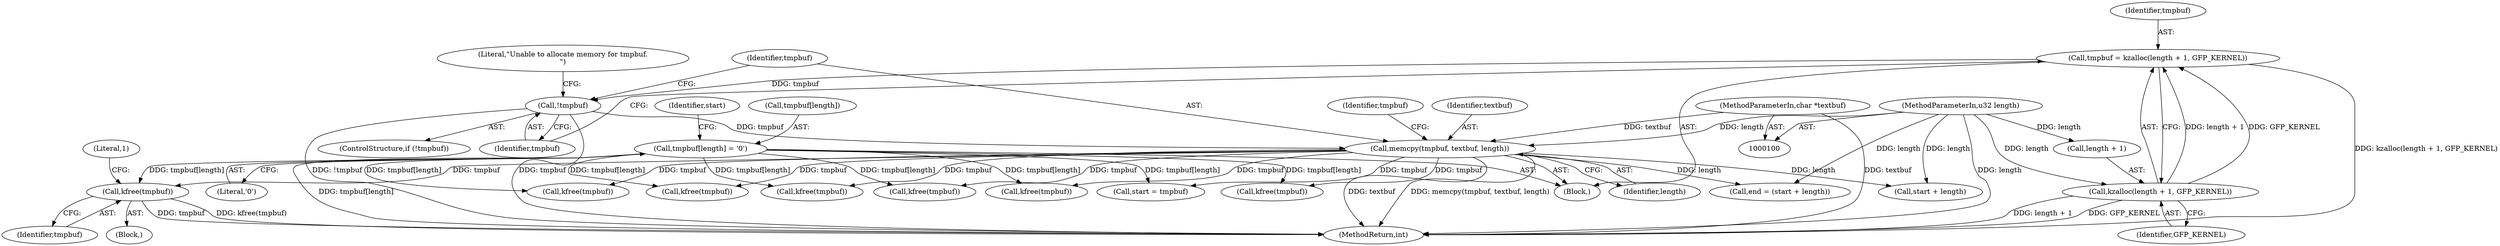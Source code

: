 digraph "0_linux_cea4dcfdad926a27a18e188720efe0f2c9403456_0@API" {
"1000249" [label="(Call,kfree(tmpbuf))"];
"1000142" [label="(Call,tmpbuf[length] = '\0')"];
"1000138" [label="(Call,memcpy(tmpbuf, textbuf, length))"];
"1000130" [label="(Call,!tmpbuf)"];
"1000122" [label="(Call,tmpbuf = kzalloc(length + 1, GFP_KERNEL))"];
"1000124" [label="(Call,kzalloc(length + 1, GFP_KERNEL))"];
"1000104" [label="(MethodParameterIn,u32 length)"];
"1000103" [label="(MethodParameterIn,char *textbuf)"];
"1000249" [label="(Call,kfree(tmpbuf))"];
"1000130" [label="(Call,!tmpbuf)"];
"1000142" [label="(Call,tmpbuf[length] = '\0')"];
"1000274" [label="(Call,kfree(tmpbuf))"];
"1000125" [label="(Call,length + 1)"];
"1000138" [label="(Call,memcpy(tmpbuf, textbuf, length))"];
"1000204" [label="(Call,kfree(tmpbuf))"];
"1000106" [label="(Block,)"];
"1000302" [label="(MethodReturn,int)"];
"1000291" [label="(Call,kfree(tmpbuf))"];
"1000298" [label="(Call,kfree(tmpbuf))"];
"1000144" [label="(Identifier,tmpbuf)"];
"1000253" [label="(Literal,1)"];
"1000124" [label="(Call,kzalloc(length + 1, GFP_KERNEL))"];
"1000141" [label="(Identifier,length)"];
"1000173" [label="(Call,kfree(tmpbuf))"];
"1000129" [label="(ControlStructure,if (!tmpbuf))"];
"1000123" [label="(Identifier,tmpbuf)"];
"1000147" [label="(Call,start = tmpbuf)"];
"1000150" [label="(Call,end = (start + length))"];
"1000152" [label="(Call,start + length)"];
"1000131" [label="(Identifier,tmpbuf)"];
"1000227" [label="(Call,kfree(tmpbuf))"];
"1000128" [label="(Identifier,GFP_KERNEL)"];
"1000134" [label="(Literal,\"Unable to allocate memory for tmpbuf.\n\")"];
"1000250" [label="(Identifier,tmpbuf)"];
"1000148" [label="(Identifier,start)"];
"1000139" [label="(Identifier,tmpbuf)"];
"1000122" [label="(Call,tmpbuf = kzalloc(length + 1, GFP_KERNEL))"];
"1000103" [label="(MethodParameterIn,char *textbuf)"];
"1000248" [label="(Block,)"];
"1000143" [label="(Call,tmpbuf[length])"];
"1000146" [label="(Literal,'\0')"];
"1000104" [label="(MethodParameterIn,u32 length)"];
"1000140" [label="(Identifier,textbuf)"];
"1000249" -> "1000248"  [label="AST: "];
"1000249" -> "1000250"  [label="CFG: "];
"1000250" -> "1000249"  [label="AST: "];
"1000253" -> "1000249"  [label="CFG: "];
"1000249" -> "1000302"  [label="DDG: tmpbuf"];
"1000249" -> "1000302"  [label="DDG: kfree(tmpbuf)"];
"1000142" -> "1000249"  [label="DDG: tmpbuf[length]"];
"1000138" -> "1000249"  [label="DDG: tmpbuf"];
"1000142" -> "1000106"  [label="AST: "];
"1000142" -> "1000146"  [label="CFG: "];
"1000143" -> "1000142"  [label="AST: "];
"1000146" -> "1000142"  [label="AST: "];
"1000148" -> "1000142"  [label="CFG: "];
"1000142" -> "1000302"  [label="DDG: tmpbuf[length]"];
"1000142" -> "1000147"  [label="DDG: tmpbuf[length]"];
"1000142" -> "1000173"  [label="DDG: tmpbuf[length]"];
"1000142" -> "1000204"  [label="DDG: tmpbuf[length]"];
"1000142" -> "1000227"  [label="DDG: tmpbuf[length]"];
"1000142" -> "1000274"  [label="DDG: tmpbuf[length]"];
"1000142" -> "1000291"  [label="DDG: tmpbuf[length]"];
"1000142" -> "1000298"  [label="DDG: tmpbuf[length]"];
"1000138" -> "1000106"  [label="AST: "];
"1000138" -> "1000141"  [label="CFG: "];
"1000139" -> "1000138"  [label="AST: "];
"1000140" -> "1000138"  [label="AST: "];
"1000141" -> "1000138"  [label="AST: "];
"1000144" -> "1000138"  [label="CFG: "];
"1000138" -> "1000302"  [label="DDG: textbuf"];
"1000138" -> "1000302"  [label="DDG: memcpy(tmpbuf, textbuf, length)"];
"1000130" -> "1000138"  [label="DDG: tmpbuf"];
"1000103" -> "1000138"  [label="DDG: textbuf"];
"1000104" -> "1000138"  [label="DDG: length"];
"1000138" -> "1000147"  [label="DDG: tmpbuf"];
"1000138" -> "1000150"  [label="DDG: length"];
"1000138" -> "1000152"  [label="DDG: length"];
"1000138" -> "1000173"  [label="DDG: tmpbuf"];
"1000138" -> "1000204"  [label="DDG: tmpbuf"];
"1000138" -> "1000227"  [label="DDG: tmpbuf"];
"1000138" -> "1000274"  [label="DDG: tmpbuf"];
"1000138" -> "1000291"  [label="DDG: tmpbuf"];
"1000138" -> "1000298"  [label="DDG: tmpbuf"];
"1000130" -> "1000129"  [label="AST: "];
"1000130" -> "1000131"  [label="CFG: "];
"1000131" -> "1000130"  [label="AST: "];
"1000134" -> "1000130"  [label="CFG: "];
"1000139" -> "1000130"  [label="CFG: "];
"1000130" -> "1000302"  [label="DDG: !tmpbuf"];
"1000130" -> "1000302"  [label="DDG: tmpbuf"];
"1000122" -> "1000130"  [label="DDG: tmpbuf"];
"1000122" -> "1000106"  [label="AST: "];
"1000122" -> "1000124"  [label="CFG: "];
"1000123" -> "1000122"  [label="AST: "];
"1000124" -> "1000122"  [label="AST: "];
"1000131" -> "1000122"  [label="CFG: "];
"1000122" -> "1000302"  [label="DDG: kzalloc(length + 1, GFP_KERNEL)"];
"1000124" -> "1000122"  [label="DDG: length + 1"];
"1000124" -> "1000122"  [label="DDG: GFP_KERNEL"];
"1000124" -> "1000128"  [label="CFG: "];
"1000125" -> "1000124"  [label="AST: "];
"1000128" -> "1000124"  [label="AST: "];
"1000124" -> "1000302"  [label="DDG: length + 1"];
"1000124" -> "1000302"  [label="DDG: GFP_KERNEL"];
"1000104" -> "1000124"  [label="DDG: length"];
"1000104" -> "1000100"  [label="AST: "];
"1000104" -> "1000302"  [label="DDG: length"];
"1000104" -> "1000125"  [label="DDG: length"];
"1000104" -> "1000150"  [label="DDG: length"];
"1000104" -> "1000152"  [label="DDG: length"];
"1000103" -> "1000100"  [label="AST: "];
"1000103" -> "1000302"  [label="DDG: textbuf"];
}
